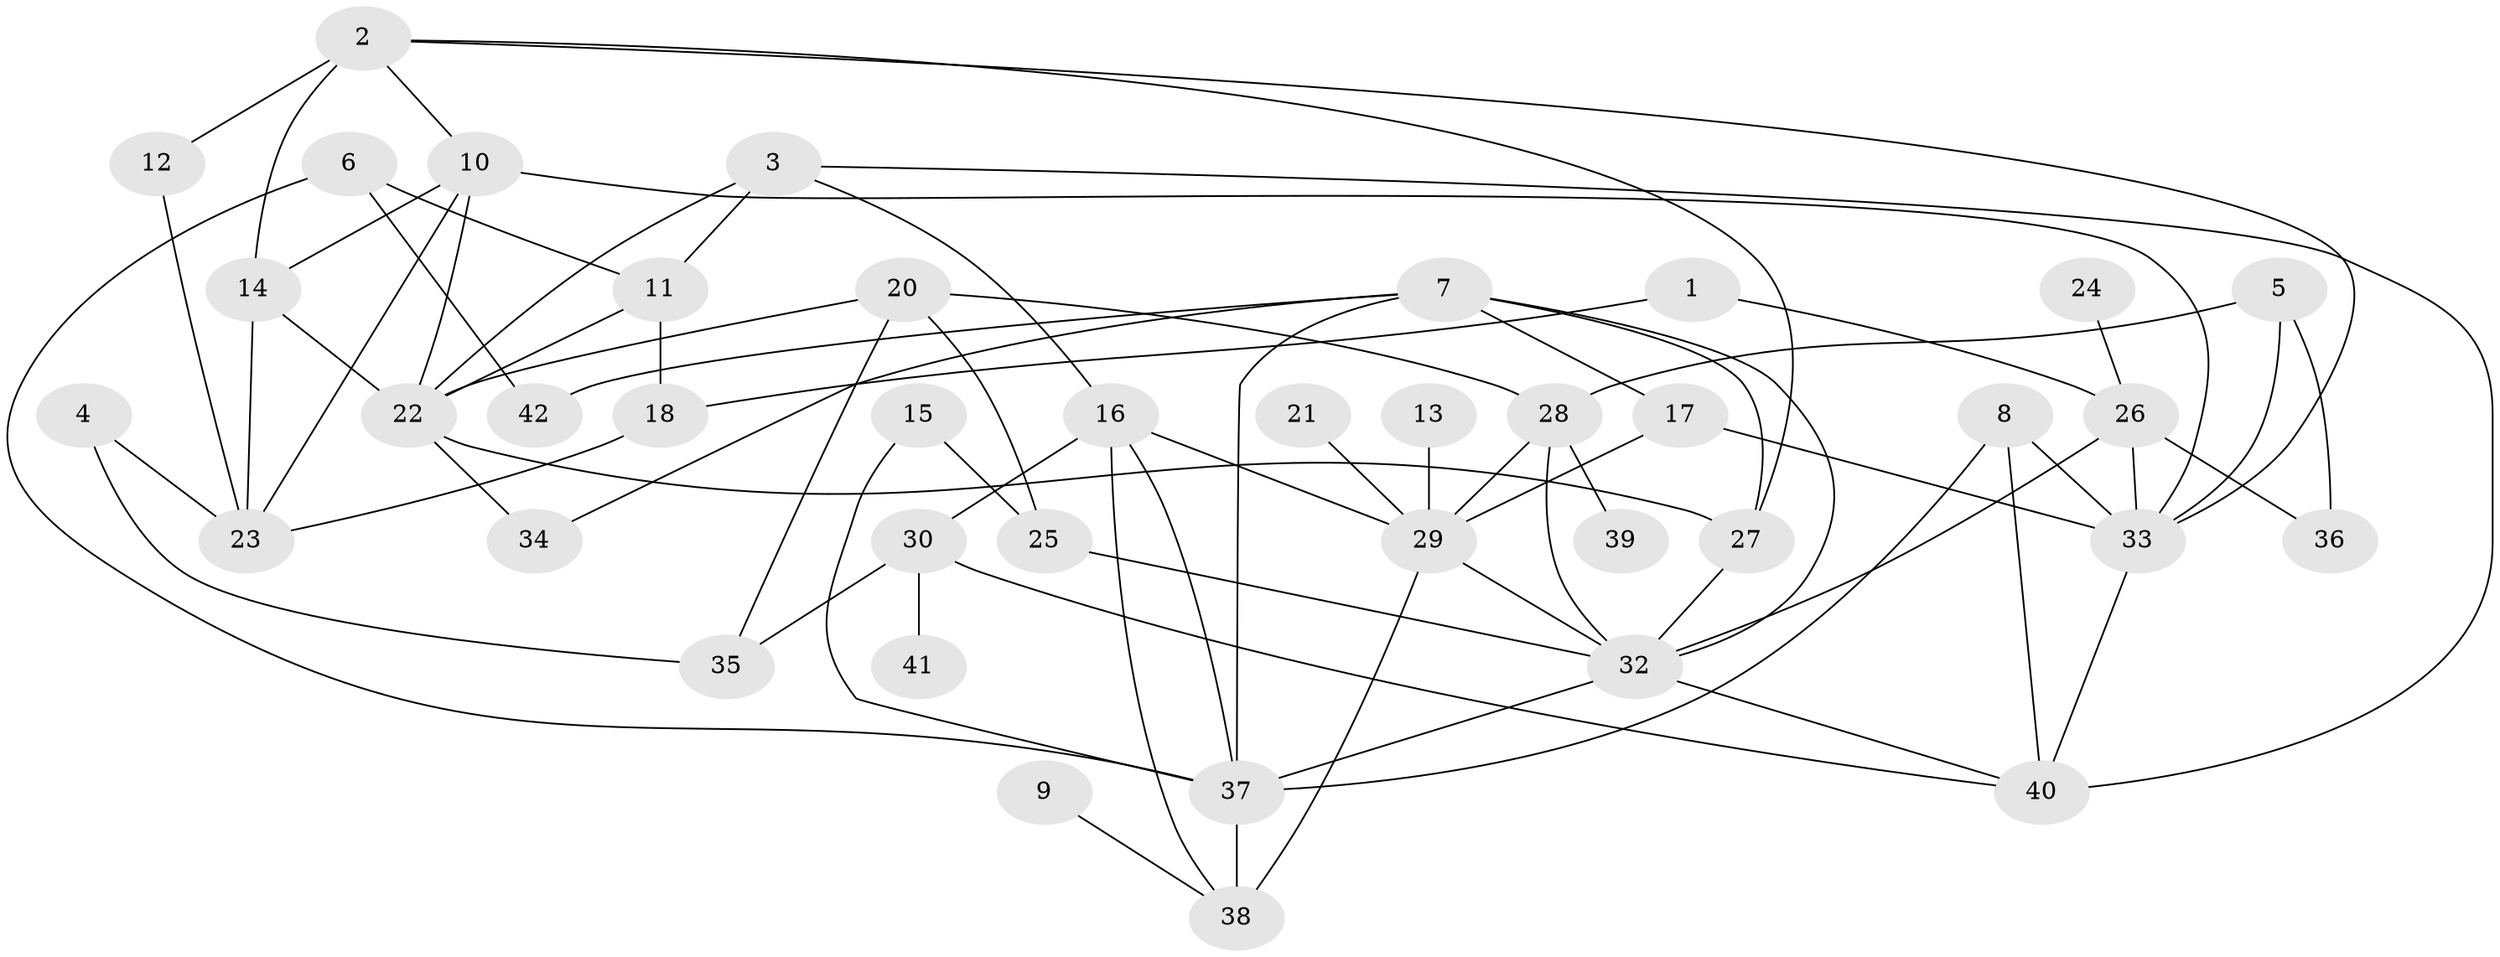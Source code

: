 // original degree distribution, {3: 0.3333333333333333, 2: 0.2608695652173913, 1: 0.13043478260869565, 5: 0.07246376811594203, 6: 0.043478260869565216, 4: 0.10144927536231885, 7: 0.043478260869565216, 0: 0.014492753623188406}
// Generated by graph-tools (version 1.1) at 2025/35/03/04/25 23:35:46]
// undirected, 40 vertices, 73 edges
graph export_dot {
  node [color=gray90,style=filled];
  1;
  2;
  3;
  4;
  5;
  6;
  7;
  8;
  9;
  10;
  11;
  12;
  13;
  14;
  15;
  16;
  17;
  18;
  20;
  21;
  22;
  23;
  24;
  25;
  26;
  27;
  28;
  29;
  30;
  32;
  33;
  34;
  35;
  36;
  37;
  38;
  39;
  40;
  41;
  42;
  1 -- 18 [weight=1.0];
  1 -- 26 [weight=1.0];
  2 -- 10 [weight=1.0];
  2 -- 12 [weight=2.0];
  2 -- 14 [weight=1.0];
  2 -- 27 [weight=1.0];
  2 -- 33 [weight=1.0];
  3 -- 11 [weight=1.0];
  3 -- 16 [weight=1.0];
  3 -- 22 [weight=1.0];
  3 -- 40 [weight=1.0];
  4 -- 23 [weight=1.0];
  4 -- 35 [weight=1.0];
  5 -- 28 [weight=1.0];
  5 -- 33 [weight=1.0];
  5 -- 36 [weight=1.0];
  6 -- 11 [weight=1.0];
  6 -- 37 [weight=1.0];
  6 -- 42 [weight=1.0];
  7 -- 17 [weight=1.0];
  7 -- 27 [weight=1.0];
  7 -- 32 [weight=1.0];
  7 -- 34 [weight=1.0];
  7 -- 37 [weight=1.0];
  7 -- 42 [weight=1.0];
  8 -- 33 [weight=1.0];
  8 -- 37 [weight=1.0];
  8 -- 40 [weight=1.0];
  9 -- 38 [weight=1.0];
  10 -- 14 [weight=1.0];
  10 -- 22 [weight=1.0];
  10 -- 23 [weight=1.0];
  10 -- 33 [weight=1.0];
  11 -- 18 [weight=2.0];
  11 -- 22 [weight=1.0];
  12 -- 23 [weight=1.0];
  13 -- 29 [weight=1.0];
  14 -- 22 [weight=1.0];
  14 -- 23 [weight=1.0];
  15 -- 25 [weight=1.0];
  15 -- 37 [weight=1.0];
  16 -- 29 [weight=1.0];
  16 -- 30 [weight=1.0];
  16 -- 37 [weight=1.0];
  16 -- 38 [weight=1.0];
  17 -- 29 [weight=1.0];
  17 -- 33 [weight=1.0];
  18 -- 23 [weight=1.0];
  20 -- 22 [weight=1.0];
  20 -- 25 [weight=1.0];
  20 -- 28 [weight=1.0];
  20 -- 35 [weight=1.0];
  21 -- 29 [weight=1.0];
  22 -- 27 [weight=1.0];
  22 -- 34 [weight=1.0];
  24 -- 26 [weight=1.0];
  25 -- 32 [weight=1.0];
  26 -- 32 [weight=1.0];
  26 -- 33 [weight=1.0];
  26 -- 36 [weight=1.0];
  27 -- 32 [weight=1.0];
  28 -- 29 [weight=1.0];
  28 -- 32 [weight=1.0];
  28 -- 39 [weight=1.0];
  29 -- 32 [weight=1.0];
  29 -- 38 [weight=1.0];
  30 -- 35 [weight=1.0];
  30 -- 40 [weight=1.0];
  30 -- 41 [weight=1.0];
  32 -- 37 [weight=1.0];
  32 -- 40 [weight=1.0];
  33 -- 40 [weight=1.0];
  37 -- 38 [weight=2.0];
}
